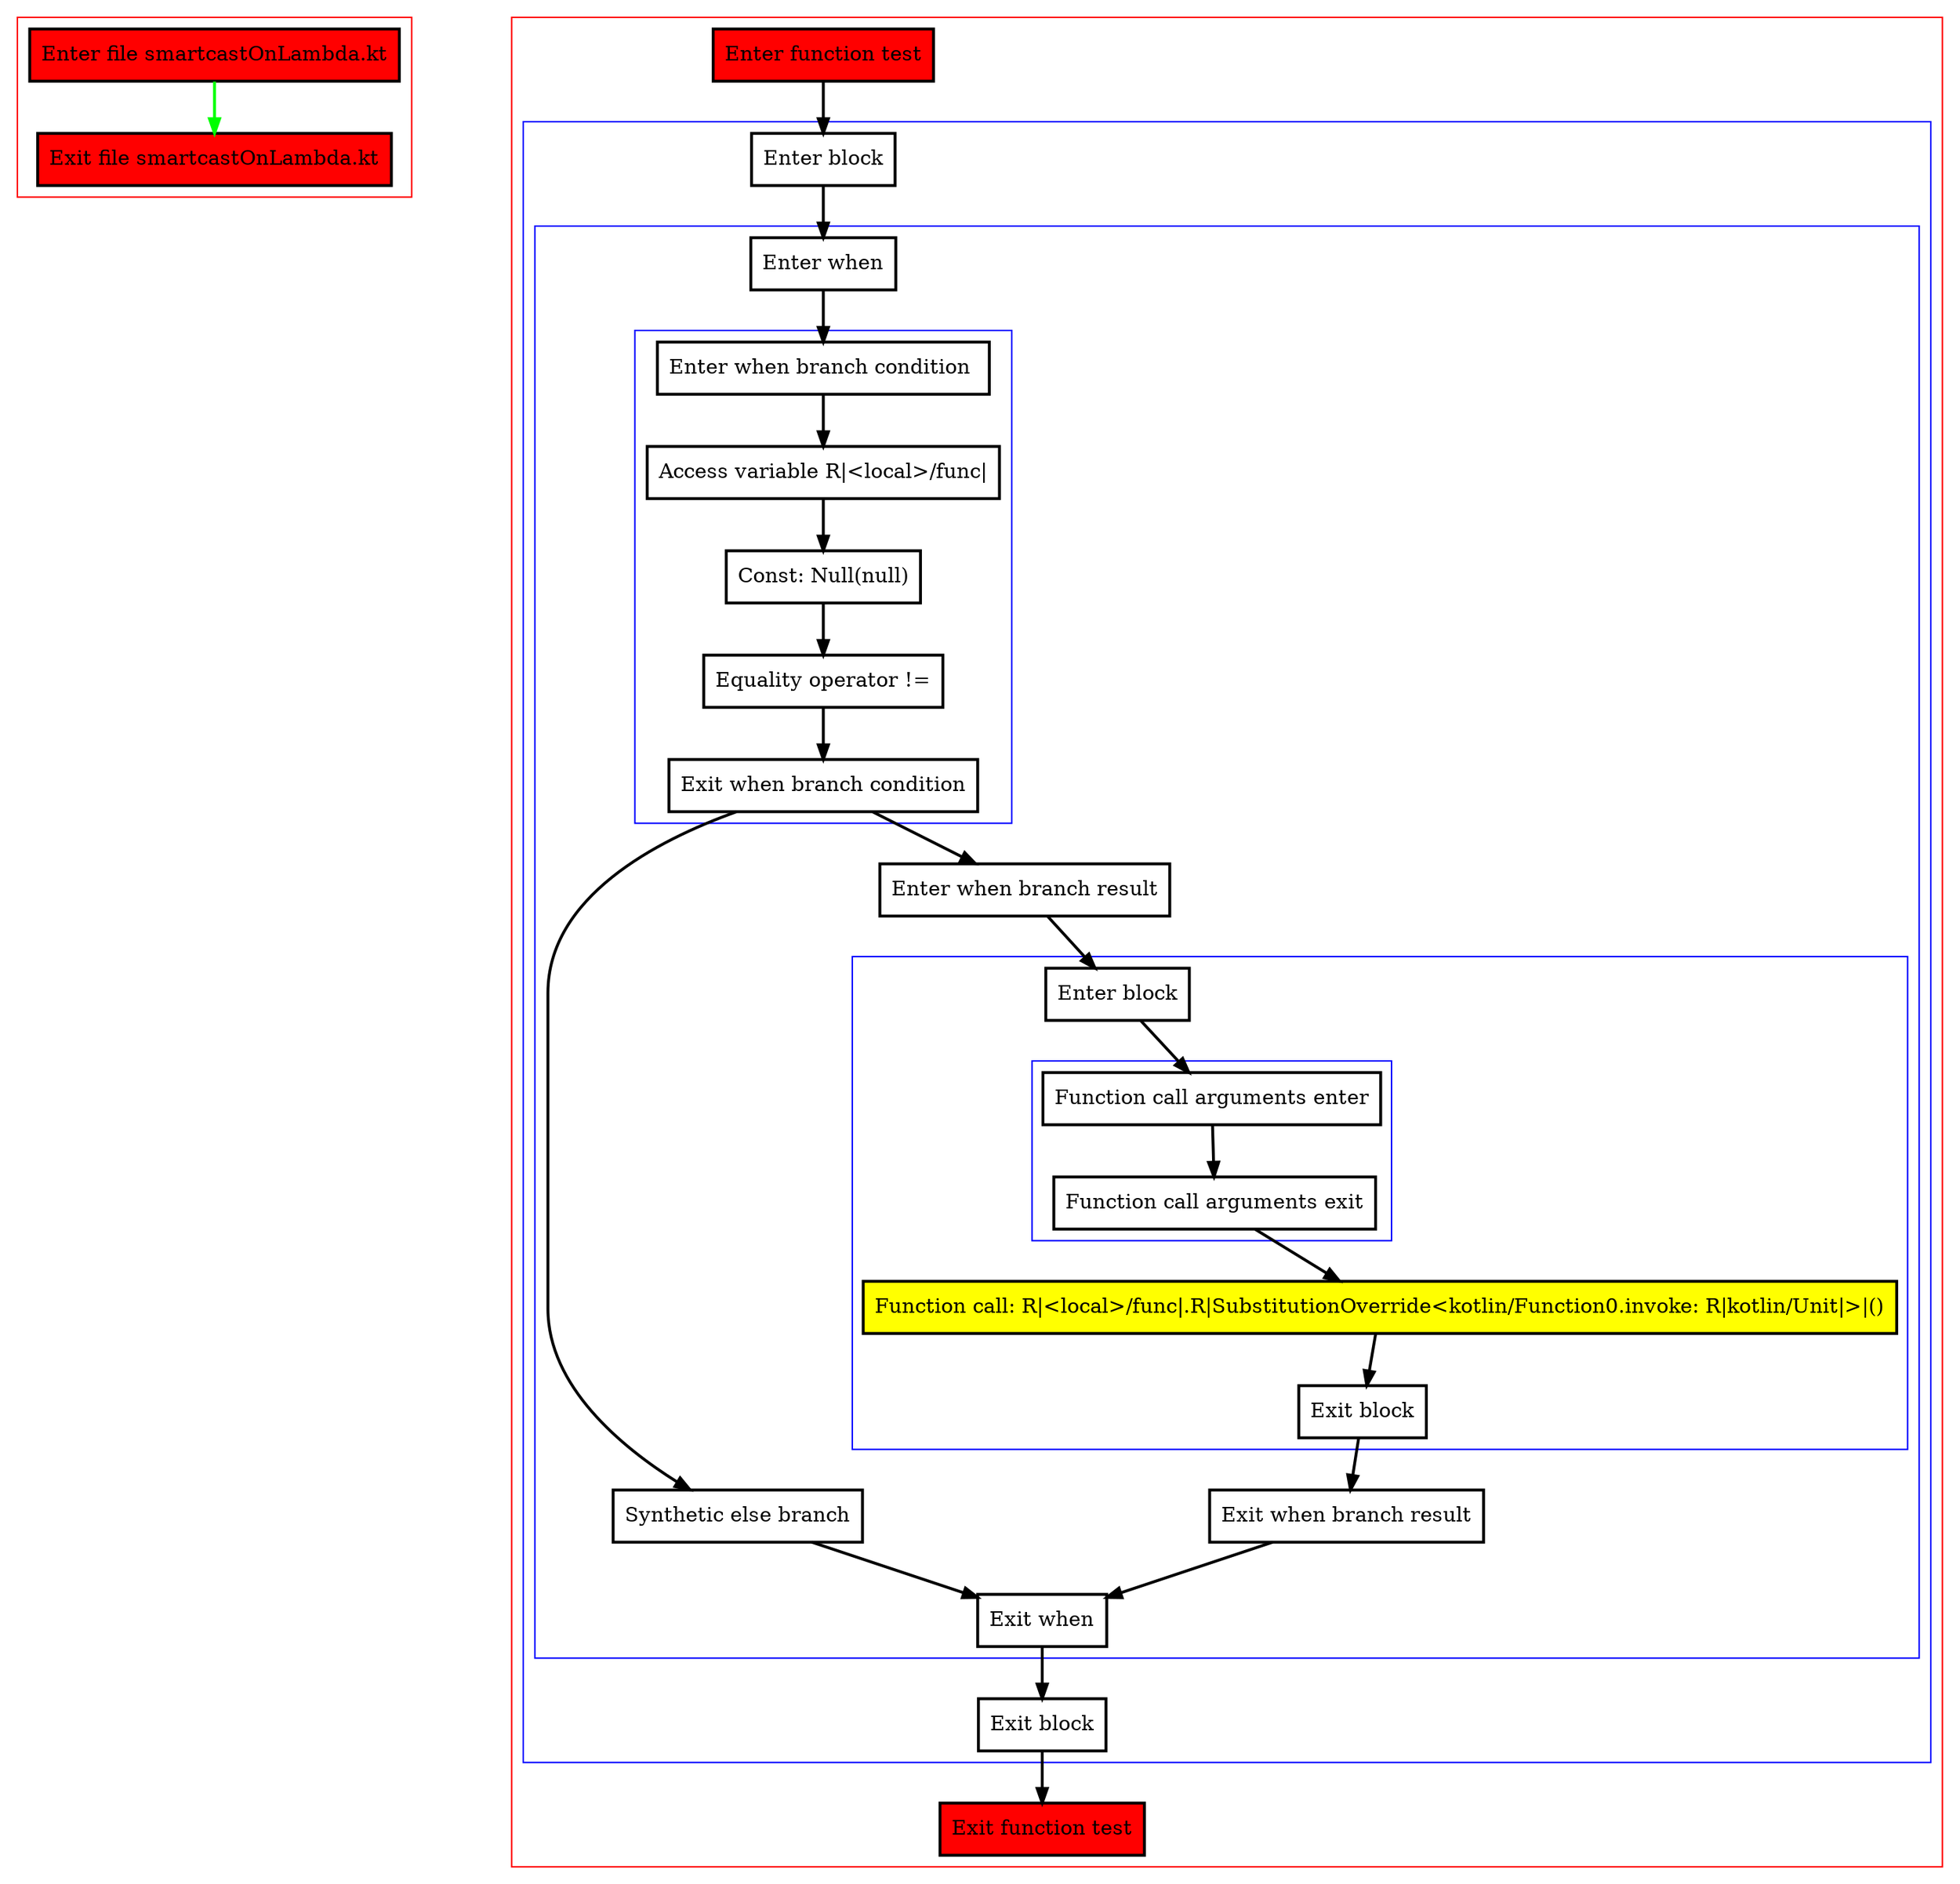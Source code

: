 digraph smartcastOnLambda_kt {
    graph [nodesep=3]
    node [shape=box penwidth=2]
    edge [penwidth=2]

    subgraph cluster_0 {
        color=red
        0 [label="Enter file smartcastOnLambda.kt" style="filled" fillcolor=red];
        1 [label="Exit file smartcastOnLambda.kt" style="filled" fillcolor=red];
    }
    0 -> {1} [color=green];

    subgraph cluster_1 {
        color=red
        2 [label="Enter function test" style="filled" fillcolor=red];
        subgraph cluster_2 {
            color=blue
            3 [label="Enter block"];
            subgraph cluster_3 {
                color=blue
                4 [label="Enter when"];
                subgraph cluster_4 {
                    color=blue
                    5 [label="Enter when branch condition "];
                    6 [label="Access variable R|<local>/func|"];
                    7 [label="Const: Null(null)"];
                    8 [label="Equality operator !="];
                    9 [label="Exit when branch condition"];
                }
                10 [label="Synthetic else branch"];
                11 [label="Enter when branch result"];
                subgraph cluster_5 {
                    color=blue
                    12 [label="Enter block"];
                    subgraph cluster_6 {
                        color=blue
                        13 [label="Function call arguments enter"];
                        14 [label="Function call arguments exit"];
                    }
                    15 [label="Function call: R|<local>/func|.R|SubstitutionOverride<kotlin/Function0.invoke: R|kotlin/Unit|>|()" style="filled" fillcolor=yellow];
                    16 [label="Exit block"];
                }
                17 [label="Exit when branch result"];
                18 [label="Exit when"];
            }
            19 [label="Exit block"];
        }
        20 [label="Exit function test" style="filled" fillcolor=red];
    }
    2 -> {3};
    3 -> {4};
    4 -> {5};
    5 -> {6};
    6 -> {7};
    7 -> {8};
    8 -> {9};
    9 -> {10 11};
    10 -> {18};
    11 -> {12};
    12 -> {13};
    13 -> {14};
    14 -> {15};
    15 -> {16};
    16 -> {17};
    17 -> {18};
    18 -> {19};
    19 -> {20};

}
